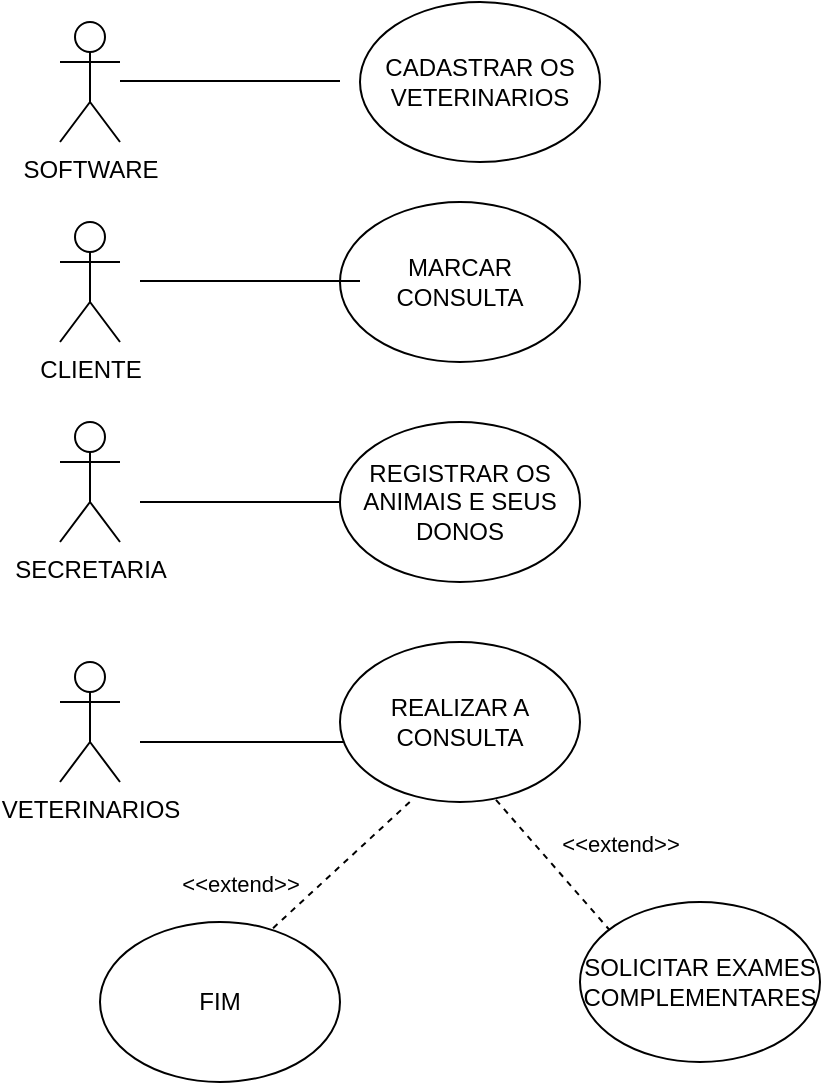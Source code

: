 <mxfile version="24.2.5" type="device">
  <diagram name="Página-1" id="5xOMwL7SeQUadgBqZjWs">
    <mxGraphModel dx="1050" dy="557" grid="1" gridSize="10" guides="1" tooltips="1" connect="1" arrows="1" fold="1" page="1" pageScale="1" pageWidth="827" pageHeight="1169" math="0" shadow="0">
      <root>
        <mxCell id="0" />
        <mxCell id="1" parent="0" />
        <mxCell id="f7RJojKYScfA_eNeS6Rv-1" value="CLIENTE" style="shape=umlActor;verticalLabelPosition=bottom;verticalAlign=top;html=1;outlineConnect=0;" vertex="1" parent="1">
          <mxGeometry x="80" y="180" width="30" height="60" as="geometry" />
        </mxCell>
        <mxCell id="f7RJojKYScfA_eNeS6Rv-2" value="" style="endArrow=none;html=1;rounded=0;" edge="1" parent="1">
          <mxGeometry width="50" height="50" relative="1" as="geometry">
            <mxPoint x="120" y="320" as="sourcePoint" />
            <mxPoint x="240" y="320" as="targetPoint" />
          </mxGeometry>
        </mxCell>
        <mxCell id="f7RJojKYScfA_eNeS6Rv-3" value="MARCAR CONSULTA" style="ellipse;whiteSpace=wrap;html=1;" vertex="1" parent="1">
          <mxGeometry x="220" y="170" width="120" height="80" as="geometry" />
        </mxCell>
        <mxCell id="f7RJojKYScfA_eNeS6Rv-4" value="SECRETARIA" style="shape=umlActor;verticalLabelPosition=bottom;verticalAlign=top;html=1;outlineConnect=0;" vertex="1" parent="1">
          <mxGeometry x="80" y="280" width="30" height="60" as="geometry" />
        </mxCell>
        <mxCell id="f7RJojKYScfA_eNeS6Rv-7" value="" style="endArrow=none;html=1;rounded=0;" edge="1" parent="1">
          <mxGeometry width="50" height="50" relative="1" as="geometry">
            <mxPoint x="120" y="209.5" as="sourcePoint" />
            <mxPoint x="230" y="209.5" as="targetPoint" />
          </mxGeometry>
        </mxCell>
        <mxCell id="f7RJojKYScfA_eNeS6Rv-9" value="REGISTRAR OS ANIMAIS E SEUS DONOS" style="ellipse;whiteSpace=wrap;html=1;" vertex="1" parent="1">
          <mxGeometry x="220" y="280" width="120" height="80" as="geometry" />
        </mxCell>
        <mxCell id="f7RJojKYScfA_eNeS6Rv-10" value="CADASTRAR OS VETERINARIOS" style="ellipse;whiteSpace=wrap;html=1;" vertex="1" parent="1">
          <mxGeometry x="230" y="70" width="120" height="80" as="geometry" />
        </mxCell>
        <mxCell id="f7RJojKYScfA_eNeS6Rv-11" value="SOFTWARE" style="shape=umlActor;verticalLabelPosition=bottom;verticalAlign=top;html=1;outlineConnect=0;" vertex="1" parent="1">
          <mxGeometry x="80" y="80" width="30" height="60" as="geometry" />
        </mxCell>
        <mxCell id="f7RJojKYScfA_eNeS6Rv-14" value="" style="endArrow=none;html=1;rounded=0;" edge="1" parent="1">
          <mxGeometry width="50" height="50" relative="1" as="geometry">
            <mxPoint x="110" y="109.5" as="sourcePoint" />
            <mxPoint x="220" y="109.5" as="targetPoint" />
          </mxGeometry>
        </mxCell>
        <mxCell id="f7RJojKYScfA_eNeS6Rv-15" value="VETERINARIOS" style="shape=umlActor;verticalLabelPosition=bottom;verticalAlign=top;html=1;outlineConnect=0;" vertex="1" parent="1">
          <mxGeometry x="80" y="400" width="30" height="60" as="geometry" />
        </mxCell>
        <mxCell id="f7RJojKYScfA_eNeS6Rv-16" value="" style="endArrow=none;html=1;rounded=0;" edge="1" parent="1">
          <mxGeometry width="50" height="50" relative="1" as="geometry">
            <mxPoint x="120" y="440" as="sourcePoint" />
            <mxPoint x="230" y="440" as="targetPoint" />
          </mxGeometry>
        </mxCell>
        <mxCell id="f7RJojKYScfA_eNeS6Rv-17" value="REALIZAR A CONSULTA" style="ellipse;whiteSpace=wrap;html=1;" vertex="1" parent="1">
          <mxGeometry x="220" y="390" width="120" height="80" as="geometry" />
        </mxCell>
        <mxCell id="f7RJojKYScfA_eNeS6Rv-19" value="&amp;lt;&amp;lt;extend&amp;gt;&amp;gt;" style="html=1;verticalAlign=bottom;labelBackgroundColor=none;endArrow=open;endFill=0;dashed=1;rounded=0;" edge="1" parent="1">
          <mxGeometry x="0.491" y="-21" width="160" relative="1" as="geometry">
            <mxPoint x="254.871" y="469.997" as="sourcePoint" />
            <mxPoint x="160" y="557.57" as="targetPoint" />
            <mxPoint as="offset" />
          </mxGeometry>
        </mxCell>
        <mxCell id="f7RJojKYScfA_eNeS6Rv-20" value="&amp;lt;&amp;lt;extend&amp;gt;&amp;gt;" style="html=1;verticalAlign=bottom;labelBackgroundColor=none;endArrow=open;endFill=0;dashed=1;rounded=0;exitX=0.65;exitY=0.987;exitDx=0;exitDy=0;exitPerimeter=0;" edge="1" parent="1" source="f7RJojKYScfA_eNeS6Rv-17">
          <mxGeometry x="0.361" y="26" width="160" relative="1" as="geometry">
            <mxPoint x="290" y="480" as="sourcePoint" />
            <mxPoint x="360" y="540" as="targetPoint" />
            <mxPoint as="offset" />
          </mxGeometry>
        </mxCell>
        <mxCell id="f7RJojKYScfA_eNeS6Rv-21" value="SOLICITAR EXAMES COMPLEMENTARES" style="ellipse;whiteSpace=wrap;html=1;" vertex="1" parent="1">
          <mxGeometry x="340" y="520" width="120" height="80" as="geometry" />
        </mxCell>
        <mxCell id="f7RJojKYScfA_eNeS6Rv-22" value="FIM" style="ellipse;whiteSpace=wrap;html=1;" vertex="1" parent="1">
          <mxGeometry x="100" y="530" width="120" height="80" as="geometry" />
        </mxCell>
      </root>
    </mxGraphModel>
  </diagram>
</mxfile>
